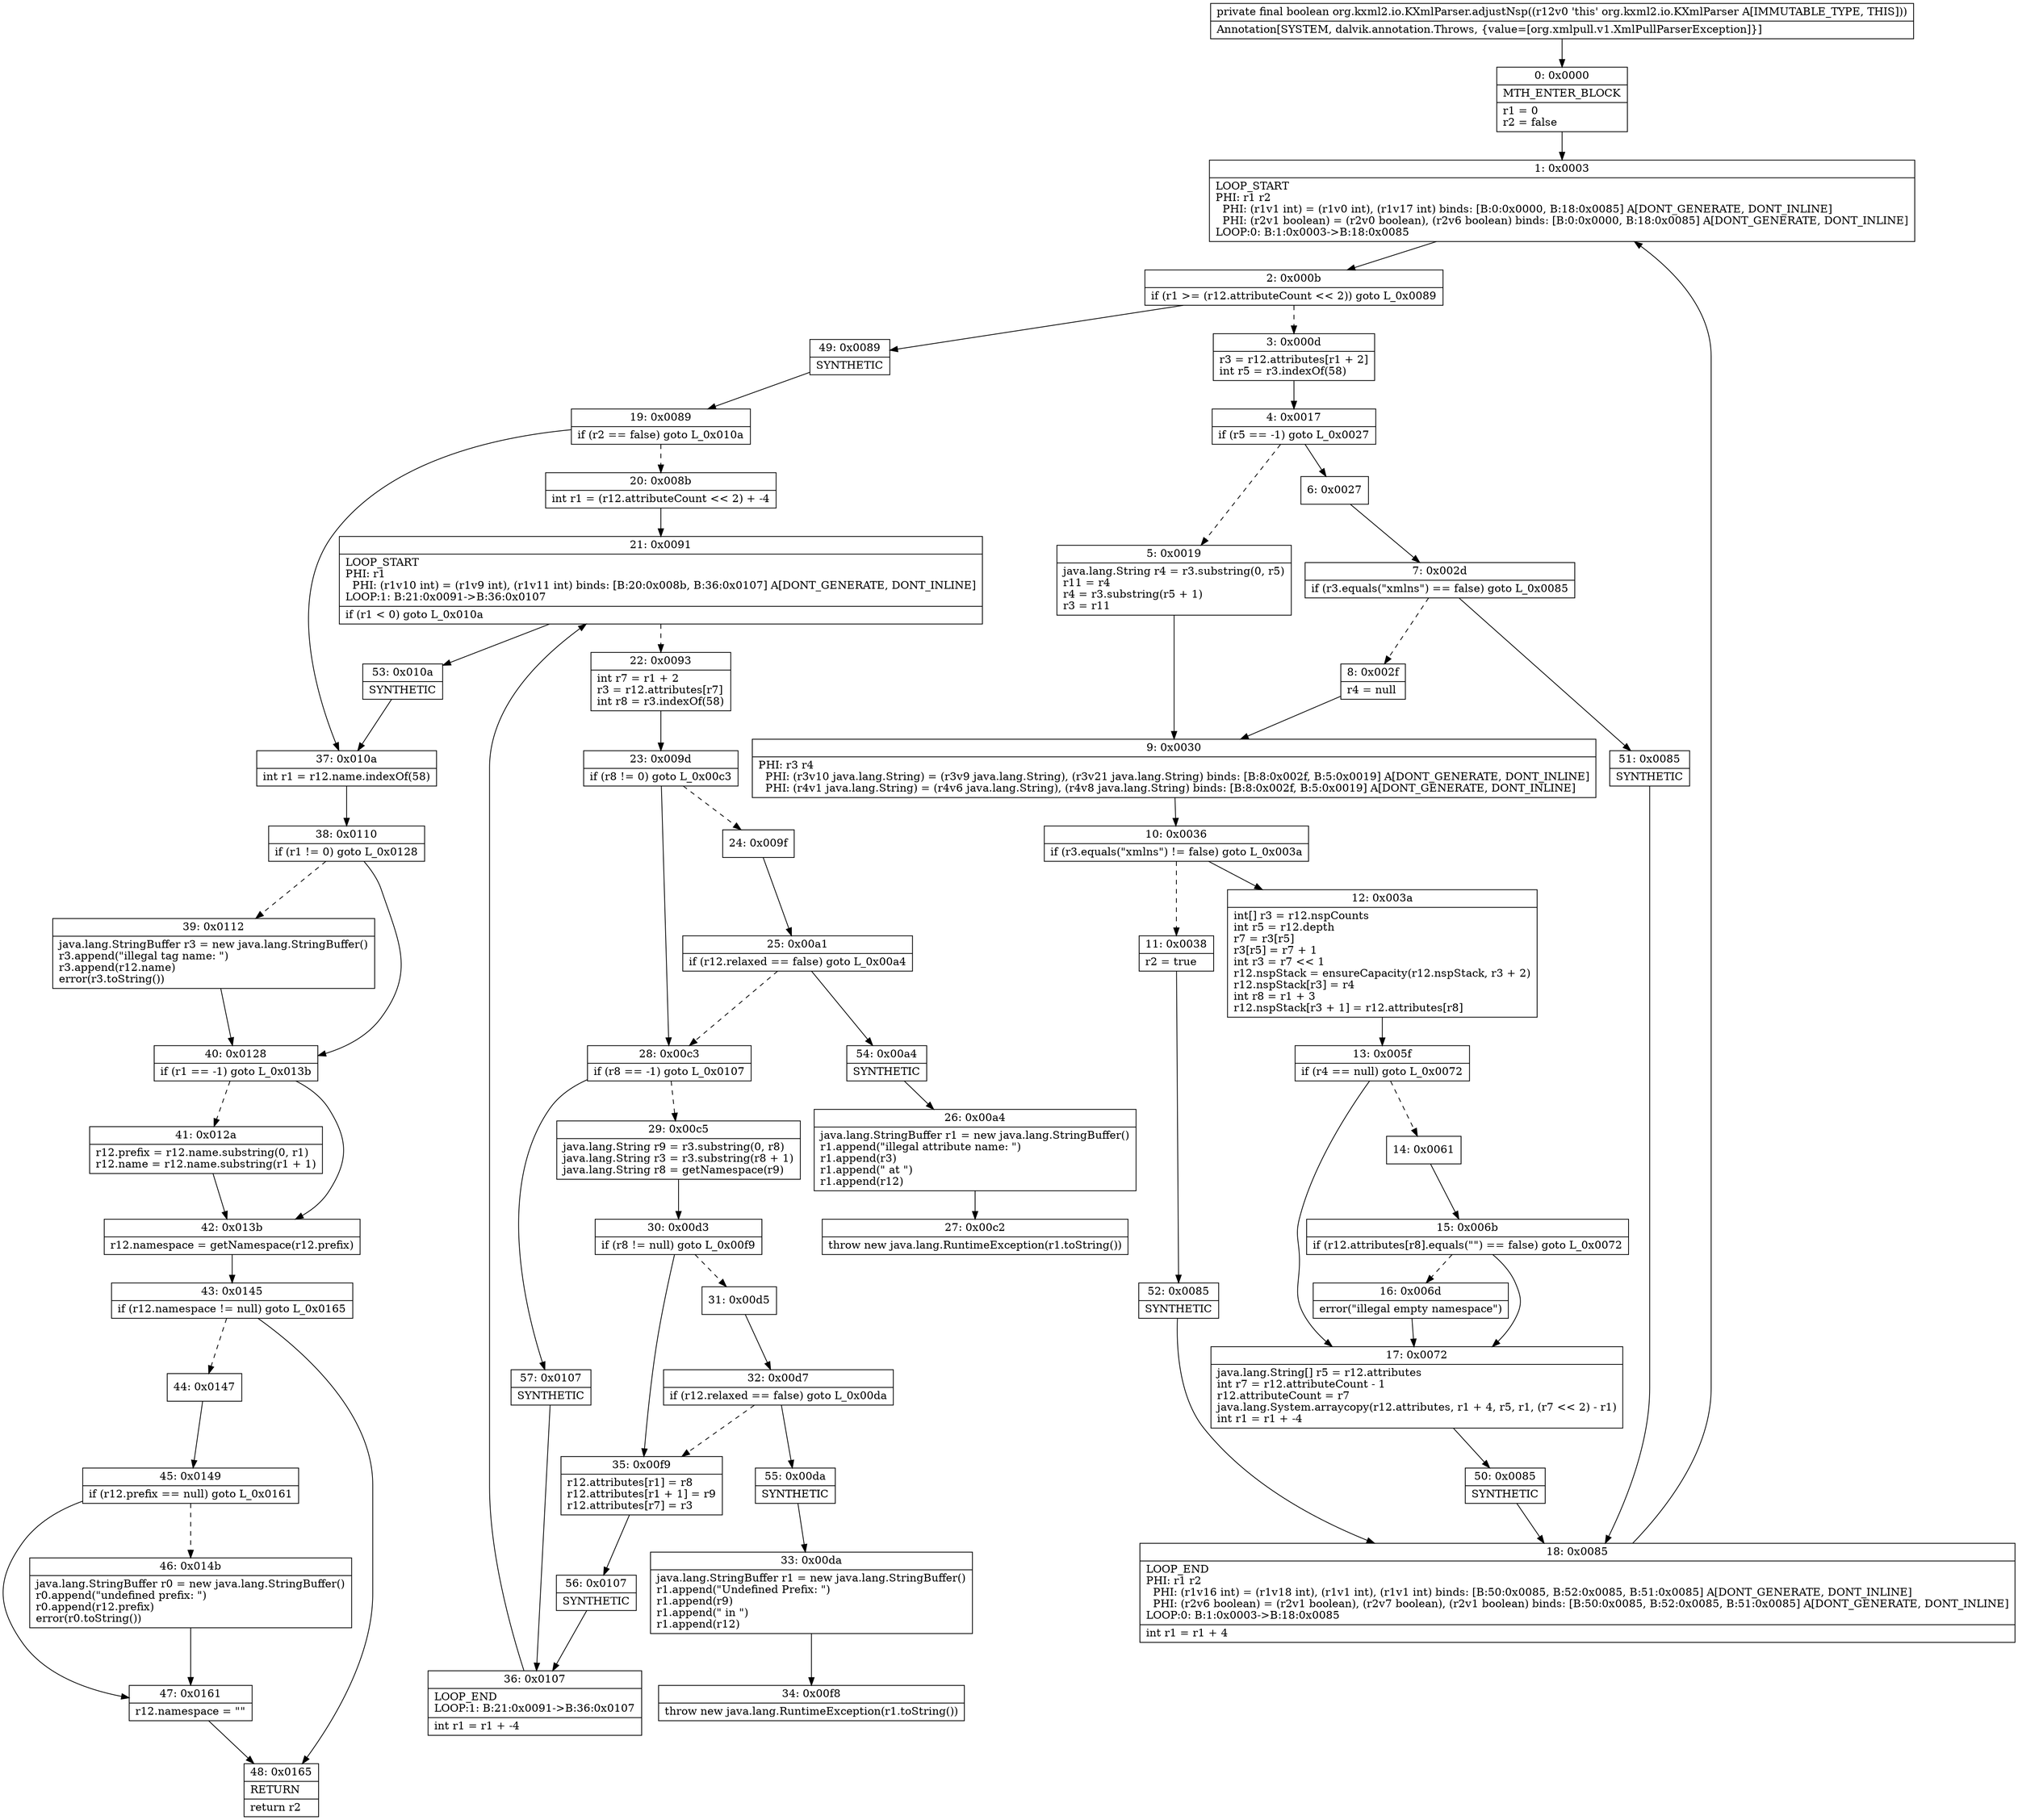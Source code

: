 digraph "CFG fororg.kxml2.io.KXmlParser.adjustNsp()Z" {
Node_0 [shape=record,label="{0\:\ 0x0000|MTH_ENTER_BLOCK\l|r1 = 0\lr2 = false\l}"];
Node_1 [shape=record,label="{1\:\ 0x0003|LOOP_START\lPHI: r1 r2 \l  PHI: (r1v1 int) = (r1v0 int), (r1v17 int) binds: [B:0:0x0000, B:18:0x0085] A[DONT_GENERATE, DONT_INLINE]\l  PHI: (r2v1 boolean) = (r2v0 boolean), (r2v6 boolean) binds: [B:0:0x0000, B:18:0x0085] A[DONT_GENERATE, DONT_INLINE]\lLOOP:0: B:1:0x0003\-\>B:18:0x0085\l}"];
Node_2 [shape=record,label="{2\:\ 0x000b|if (r1 \>= (r12.attributeCount \<\< 2)) goto L_0x0089\l}"];
Node_3 [shape=record,label="{3\:\ 0x000d|r3 = r12.attributes[r1 + 2]\lint r5 = r3.indexOf(58)\l}"];
Node_4 [shape=record,label="{4\:\ 0x0017|if (r5 == \-1) goto L_0x0027\l}"];
Node_5 [shape=record,label="{5\:\ 0x0019|java.lang.String r4 = r3.substring(0, r5)\lr11 = r4\lr4 = r3.substring(r5 + 1)\lr3 = r11\l}"];
Node_6 [shape=record,label="{6\:\ 0x0027}"];
Node_7 [shape=record,label="{7\:\ 0x002d|if (r3.equals(\"xmlns\") == false) goto L_0x0085\l}"];
Node_8 [shape=record,label="{8\:\ 0x002f|r4 = null\l}"];
Node_9 [shape=record,label="{9\:\ 0x0030|PHI: r3 r4 \l  PHI: (r3v10 java.lang.String) = (r3v9 java.lang.String), (r3v21 java.lang.String) binds: [B:8:0x002f, B:5:0x0019] A[DONT_GENERATE, DONT_INLINE]\l  PHI: (r4v1 java.lang.String) = (r4v6 java.lang.String), (r4v8 java.lang.String) binds: [B:8:0x002f, B:5:0x0019] A[DONT_GENERATE, DONT_INLINE]\l}"];
Node_10 [shape=record,label="{10\:\ 0x0036|if (r3.equals(\"xmlns\") != false) goto L_0x003a\l}"];
Node_11 [shape=record,label="{11\:\ 0x0038|r2 = true\l}"];
Node_12 [shape=record,label="{12\:\ 0x003a|int[] r3 = r12.nspCounts\lint r5 = r12.depth\lr7 = r3[r5]\lr3[r5] = r7 + 1\lint r3 = r7 \<\< 1\lr12.nspStack = ensureCapacity(r12.nspStack, r3 + 2)\lr12.nspStack[r3] = r4\lint r8 = r1 + 3\lr12.nspStack[r3 + 1] = r12.attributes[r8]\l}"];
Node_13 [shape=record,label="{13\:\ 0x005f|if (r4 == null) goto L_0x0072\l}"];
Node_14 [shape=record,label="{14\:\ 0x0061}"];
Node_15 [shape=record,label="{15\:\ 0x006b|if (r12.attributes[r8].equals(\"\") == false) goto L_0x0072\l}"];
Node_16 [shape=record,label="{16\:\ 0x006d|error(\"illegal empty namespace\")\l}"];
Node_17 [shape=record,label="{17\:\ 0x0072|java.lang.String[] r5 = r12.attributes\lint r7 = r12.attributeCount \- 1\lr12.attributeCount = r7\ljava.lang.System.arraycopy(r12.attributes, r1 + 4, r5, r1, (r7 \<\< 2) \- r1)\lint r1 = r1 + \-4\l}"];
Node_18 [shape=record,label="{18\:\ 0x0085|LOOP_END\lPHI: r1 r2 \l  PHI: (r1v16 int) = (r1v18 int), (r1v1 int), (r1v1 int) binds: [B:50:0x0085, B:52:0x0085, B:51:0x0085] A[DONT_GENERATE, DONT_INLINE]\l  PHI: (r2v6 boolean) = (r2v1 boolean), (r2v7 boolean), (r2v1 boolean) binds: [B:50:0x0085, B:52:0x0085, B:51:0x0085] A[DONT_GENERATE, DONT_INLINE]\lLOOP:0: B:1:0x0003\-\>B:18:0x0085\l|int r1 = r1 + 4\l}"];
Node_19 [shape=record,label="{19\:\ 0x0089|if (r2 == false) goto L_0x010a\l}"];
Node_20 [shape=record,label="{20\:\ 0x008b|int r1 = (r12.attributeCount \<\< 2) + \-4\l}"];
Node_21 [shape=record,label="{21\:\ 0x0091|LOOP_START\lPHI: r1 \l  PHI: (r1v10 int) = (r1v9 int), (r1v11 int) binds: [B:20:0x008b, B:36:0x0107] A[DONT_GENERATE, DONT_INLINE]\lLOOP:1: B:21:0x0091\-\>B:36:0x0107\l|if (r1 \< 0) goto L_0x010a\l}"];
Node_22 [shape=record,label="{22\:\ 0x0093|int r7 = r1 + 2\lr3 = r12.attributes[r7]\lint r8 = r3.indexOf(58)\l}"];
Node_23 [shape=record,label="{23\:\ 0x009d|if (r8 != 0) goto L_0x00c3\l}"];
Node_24 [shape=record,label="{24\:\ 0x009f}"];
Node_25 [shape=record,label="{25\:\ 0x00a1|if (r12.relaxed == false) goto L_0x00a4\l}"];
Node_26 [shape=record,label="{26\:\ 0x00a4|java.lang.StringBuffer r1 = new java.lang.StringBuffer()\lr1.append(\"illegal attribute name: \")\lr1.append(r3)\lr1.append(\" at \")\lr1.append(r12)\l}"];
Node_27 [shape=record,label="{27\:\ 0x00c2|throw new java.lang.RuntimeException(r1.toString())\l}"];
Node_28 [shape=record,label="{28\:\ 0x00c3|if (r8 == \-1) goto L_0x0107\l}"];
Node_29 [shape=record,label="{29\:\ 0x00c5|java.lang.String r9 = r3.substring(0, r8)\ljava.lang.String r3 = r3.substring(r8 + 1)\ljava.lang.String r8 = getNamespace(r9)\l}"];
Node_30 [shape=record,label="{30\:\ 0x00d3|if (r8 != null) goto L_0x00f9\l}"];
Node_31 [shape=record,label="{31\:\ 0x00d5}"];
Node_32 [shape=record,label="{32\:\ 0x00d7|if (r12.relaxed == false) goto L_0x00da\l}"];
Node_33 [shape=record,label="{33\:\ 0x00da|java.lang.StringBuffer r1 = new java.lang.StringBuffer()\lr1.append(\"Undefined Prefix: \")\lr1.append(r9)\lr1.append(\" in \")\lr1.append(r12)\l}"];
Node_34 [shape=record,label="{34\:\ 0x00f8|throw new java.lang.RuntimeException(r1.toString())\l}"];
Node_35 [shape=record,label="{35\:\ 0x00f9|r12.attributes[r1] = r8\lr12.attributes[r1 + 1] = r9\lr12.attributes[r7] = r3\l}"];
Node_36 [shape=record,label="{36\:\ 0x0107|LOOP_END\lLOOP:1: B:21:0x0091\-\>B:36:0x0107\l|int r1 = r1 + \-4\l}"];
Node_37 [shape=record,label="{37\:\ 0x010a|int r1 = r12.name.indexOf(58)\l}"];
Node_38 [shape=record,label="{38\:\ 0x0110|if (r1 != 0) goto L_0x0128\l}"];
Node_39 [shape=record,label="{39\:\ 0x0112|java.lang.StringBuffer r3 = new java.lang.StringBuffer()\lr3.append(\"illegal tag name: \")\lr3.append(r12.name)\lerror(r3.toString())\l}"];
Node_40 [shape=record,label="{40\:\ 0x0128|if (r1 == \-1) goto L_0x013b\l}"];
Node_41 [shape=record,label="{41\:\ 0x012a|r12.prefix = r12.name.substring(0, r1)\lr12.name = r12.name.substring(r1 + 1)\l}"];
Node_42 [shape=record,label="{42\:\ 0x013b|r12.namespace = getNamespace(r12.prefix)\l}"];
Node_43 [shape=record,label="{43\:\ 0x0145|if (r12.namespace != null) goto L_0x0165\l}"];
Node_44 [shape=record,label="{44\:\ 0x0147}"];
Node_45 [shape=record,label="{45\:\ 0x0149|if (r12.prefix == null) goto L_0x0161\l}"];
Node_46 [shape=record,label="{46\:\ 0x014b|java.lang.StringBuffer r0 = new java.lang.StringBuffer()\lr0.append(\"undefined prefix: \")\lr0.append(r12.prefix)\lerror(r0.toString())\l}"];
Node_47 [shape=record,label="{47\:\ 0x0161|r12.namespace = \"\"\l}"];
Node_48 [shape=record,label="{48\:\ 0x0165|RETURN\l|return r2\l}"];
Node_49 [shape=record,label="{49\:\ 0x0089|SYNTHETIC\l}"];
Node_50 [shape=record,label="{50\:\ 0x0085|SYNTHETIC\l}"];
Node_51 [shape=record,label="{51\:\ 0x0085|SYNTHETIC\l}"];
Node_52 [shape=record,label="{52\:\ 0x0085|SYNTHETIC\l}"];
Node_53 [shape=record,label="{53\:\ 0x010a|SYNTHETIC\l}"];
Node_54 [shape=record,label="{54\:\ 0x00a4|SYNTHETIC\l}"];
Node_55 [shape=record,label="{55\:\ 0x00da|SYNTHETIC\l}"];
Node_56 [shape=record,label="{56\:\ 0x0107|SYNTHETIC\l}"];
Node_57 [shape=record,label="{57\:\ 0x0107|SYNTHETIC\l}"];
MethodNode[shape=record,label="{private final boolean org.kxml2.io.KXmlParser.adjustNsp((r12v0 'this' org.kxml2.io.KXmlParser A[IMMUTABLE_TYPE, THIS]))  | Annotation[SYSTEM, dalvik.annotation.Throws, \{value=[org.xmlpull.v1.XmlPullParserException]\}]\l}"];
MethodNode -> Node_0;
Node_0 -> Node_1;
Node_1 -> Node_2;
Node_2 -> Node_3[style=dashed];
Node_2 -> Node_49;
Node_3 -> Node_4;
Node_4 -> Node_5[style=dashed];
Node_4 -> Node_6;
Node_5 -> Node_9;
Node_6 -> Node_7;
Node_7 -> Node_8[style=dashed];
Node_7 -> Node_51;
Node_8 -> Node_9;
Node_9 -> Node_10;
Node_10 -> Node_11[style=dashed];
Node_10 -> Node_12;
Node_11 -> Node_52;
Node_12 -> Node_13;
Node_13 -> Node_14[style=dashed];
Node_13 -> Node_17;
Node_14 -> Node_15;
Node_15 -> Node_16[style=dashed];
Node_15 -> Node_17;
Node_16 -> Node_17;
Node_17 -> Node_50;
Node_18 -> Node_1;
Node_19 -> Node_20[style=dashed];
Node_19 -> Node_37;
Node_20 -> Node_21;
Node_21 -> Node_22[style=dashed];
Node_21 -> Node_53;
Node_22 -> Node_23;
Node_23 -> Node_24[style=dashed];
Node_23 -> Node_28;
Node_24 -> Node_25;
Node_25 -> Node_28[style=dashed];
Node_25 -> Node_54;
Node_26 -> Node_27;
Node_28 -> Node_29[style=dashed];
Node_28 -> Node_57;
Node_29 -> Node_30;
Node_30 -> Node_31[style=dashed];
Node_30 -> Node_35;
Node_31 -> Node_32;
Node_32 -> Node_35[style=dashed];
Node_32 -> Node_55;
Node_33 -> Node_34;
Node_35 -> Node_56;
Node_36 -> Node_21;
Node_37 -> Node_38;
Node_38 -> Node_39[style=dashed];
Node_38 -> Node_40;
Node_39 -> Node_40;
Node_40 -> Node_41[style=dashed];
Node_40 -> Node_42;
Node_41 -> Node_42;
Node_42 -> Node_43;
Node_43 -> Node_44[style=dashed];
Node_43 -> Node_48;
Node_44 -> Node_45;
Node_45 -> Node_46[style=dashed];
Node_45 -> Node_47;
Node_46 -> Node_47;
Node_47 -> Node_48;
Node_49 -> Node_19;
Node_50 -> Node_18;
Node_51 -> Node_18;
Node_52 -> Node_18;
Node_53 -> Node_37;
Node_54 -> Node_26;
Node_55 -> Node_33;
Node_56 -> Node_36;
Node_57 -> Node_36;
}


